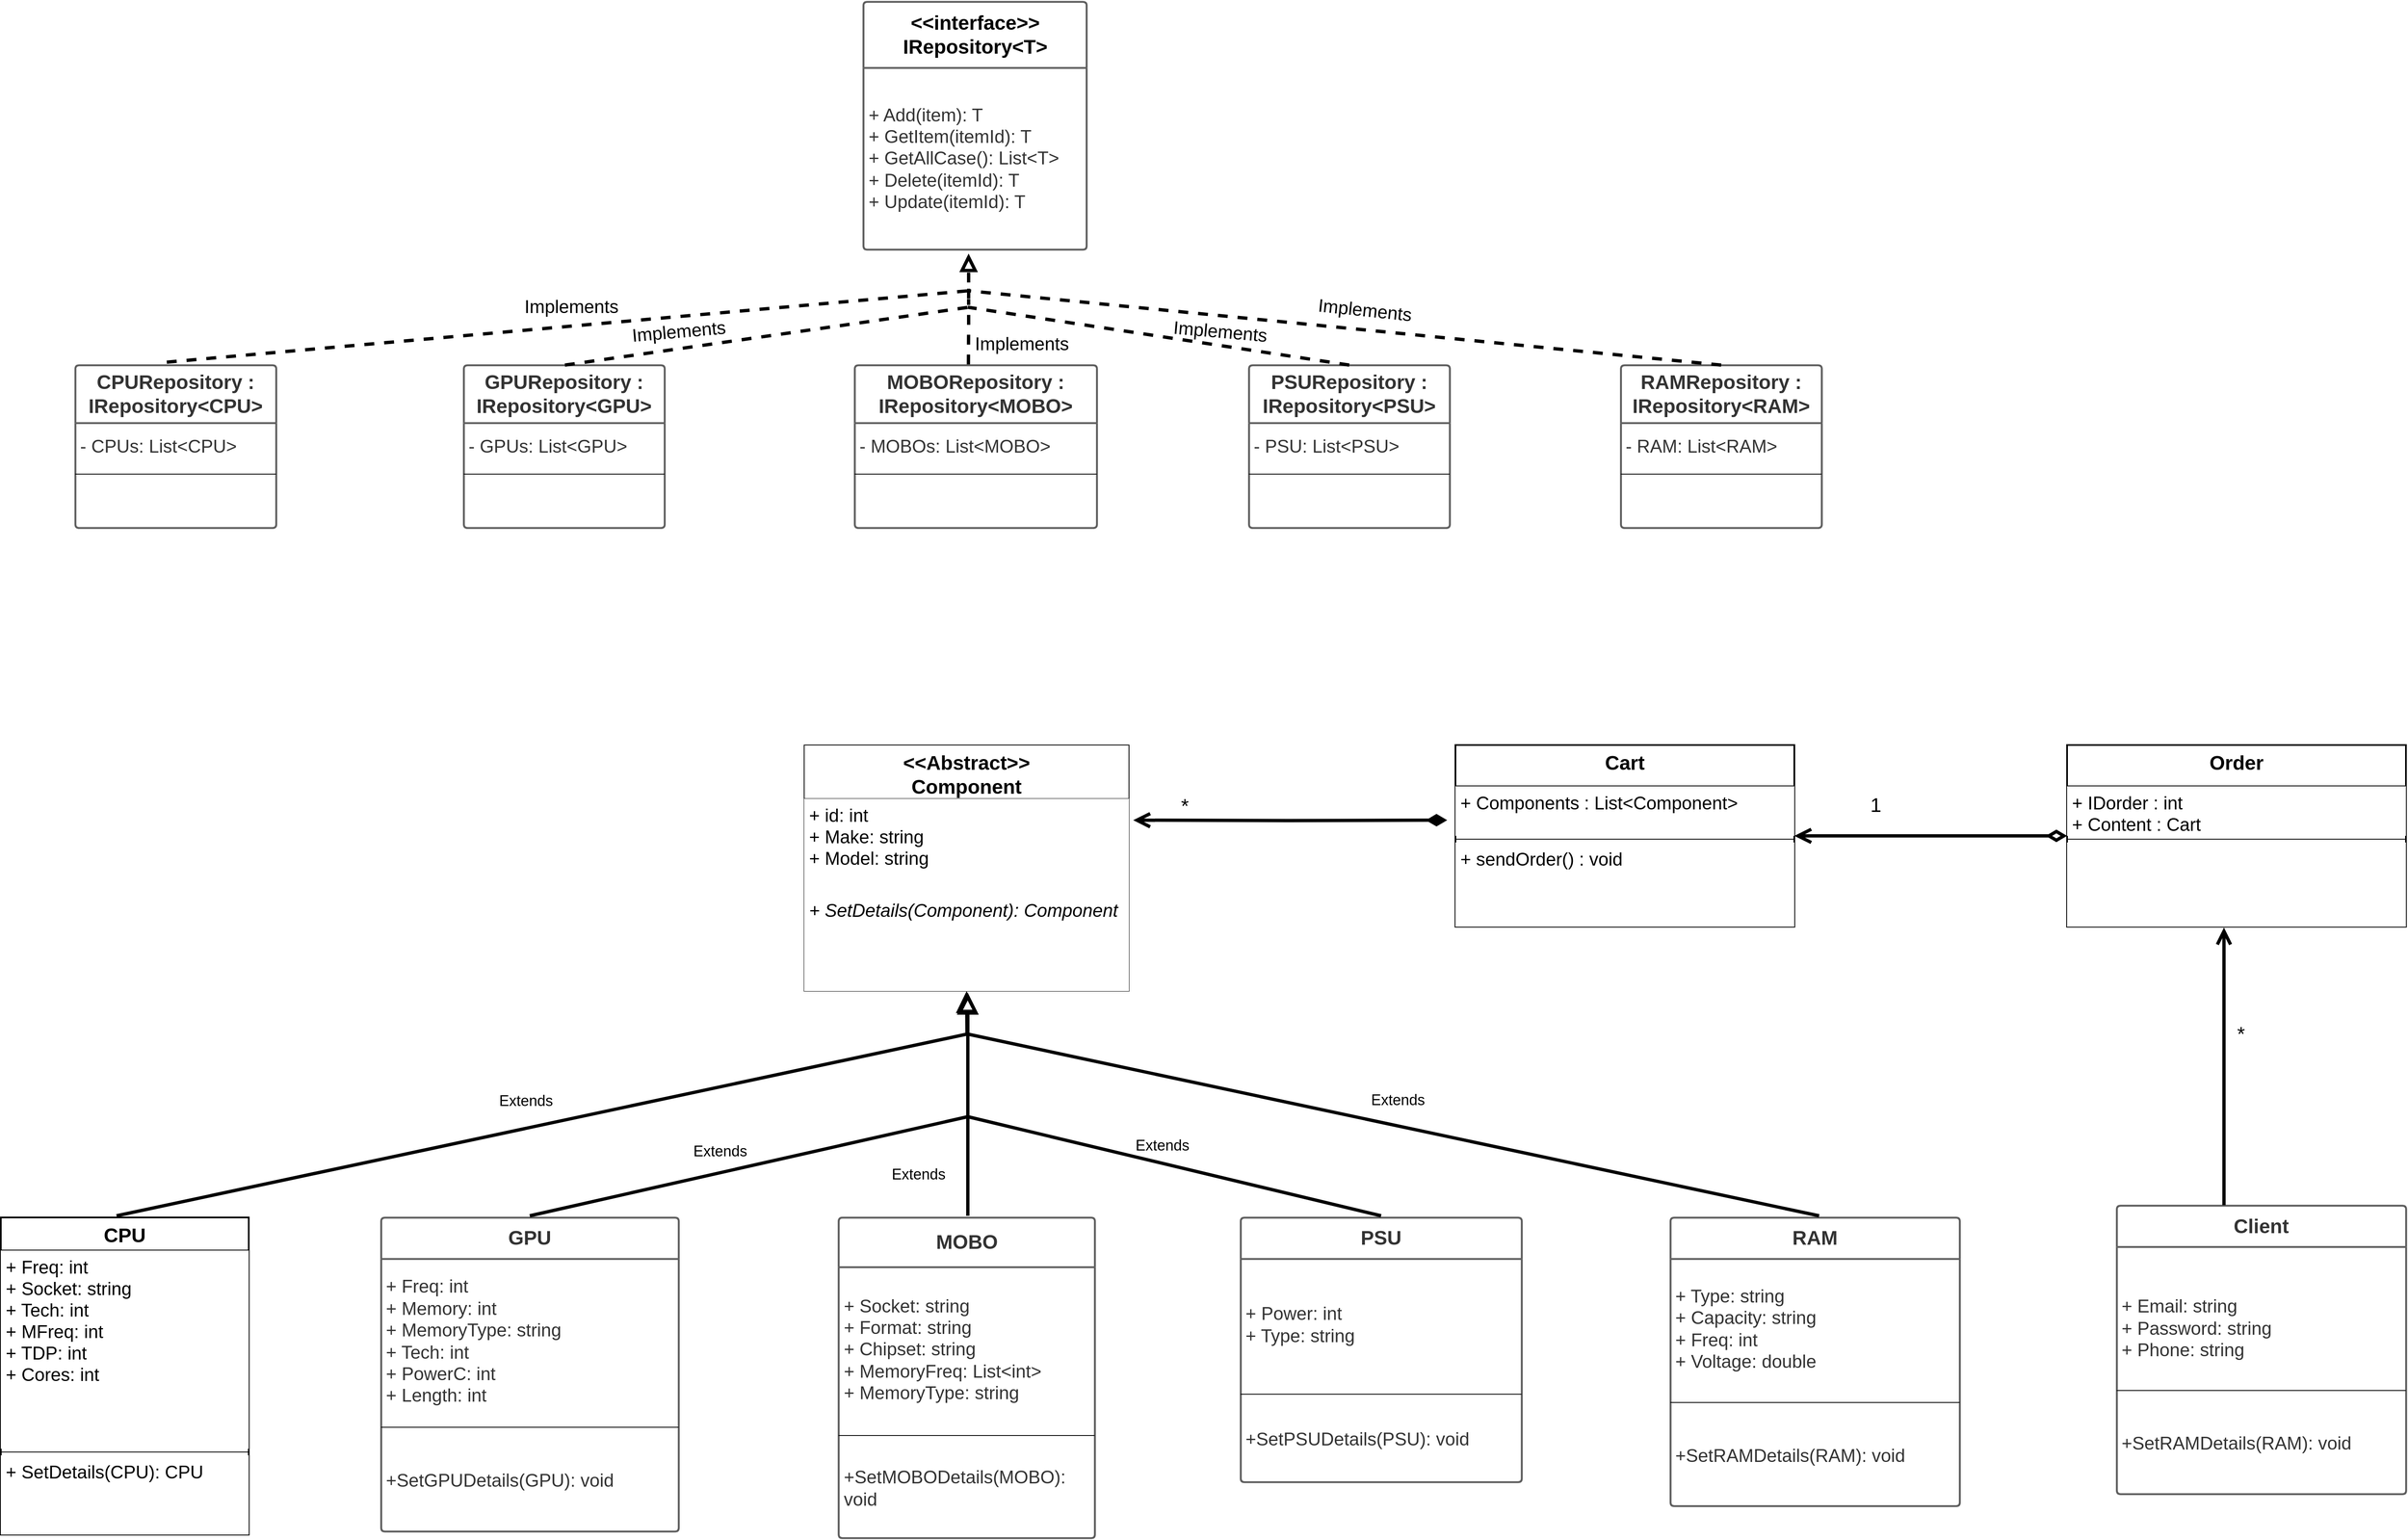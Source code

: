 <mxfile version="15.5.7" type="device"><diagram id="C5RBs43oDa-KdzZeNtuy" name="Page-1"><mxGraphModel dx="6072" dy="2759" grid="1" gridSize="10" guides="1" tooltips="1" connect="1" arrows="1" fold="1" page="1" pageScale="1" pageWidth="1654" pageHeight="1169" math="0" shadow="0"><root><mxCell id="WIyWlLk6GJQsqaUBKTNV-0"/><mxCell id="WIyWlLk6GJQsqaUBKTNV-1" parent="WIyWlLk6GJQsqaUBKTNV-0"/><mxCell id="EzhPTD6OU-4qfvsHdgj1-70" value="&lt;font style=&quot;font-size: 24px&quot;&gt;&lt;b&gt;GPU&lt;/b&gt;&lt;/font&gt;" style="html=1;overflow=block;blockSpacing=1;whiteSpace=wrap;swimlane;childLayout=stackLayout;horizontal=1;horizontalStack=0;resizeParent=1;resizeParentMax=0;resizeLast=0;collapsible=0;fontStyle=0;marginBottom=0;swimlaneFillColor=#ffffff;startSize=50;whiteSpace=wrap;fontSize=16.7;fontColor=#333333;whiteSpace=wrap;align=center;spacing=0;strokeColor=#5e5e5e;strokeOpacity=100;rounded=1;absoluteArcSize=1;arcSize=9;strokeWidth=2.3;" parent="WIyWlLk6GJQsqaUBKTNV-1" vertex="1"><mxGeometry x="-2520" y="332" width="360" height="380" as="geometry"/></mxCell><mxCell id="EzhPTD6OU-4qfvsHdgj1-71" value="&lt;font style=&quot;font-size: 22px&quot;&gt;+ Freq: int&lt;br&gt;+ Memory: int&lt;br&gt;+ MemoryType: string&lt;br&gt;+ Tech: int&lt;br&gt;+ PowerC: int&lt;br&gt;+ Length: int&lt;/font&gt;" style="part=1;html=1;whiteSpace=wrap;resizeHeight=0;strokeColor=none;fillColor=none;align=left;verticalAlign=middle;spacingLeft=4;spacingRight=4;overflow=hidden;rotatable=0;points=[[0,0.5],[1,0.5]];portConstraint=eastwest;swimlaneFillColor=#ffffff;strokeOpacity=100;whiteSpace=wrap;fontSize=16.7;fontColor=#333333;" parent="EzhPTD6OU-4qfvsHdgj1-70" vertex="1"><mxGeometry y="50" width="360" height="200" as="geometry"/></mxCell><mxCell id="EzhPTD6OU-4qfvsHdgj1-72" value="" style="line;strokeWidth=1;fillColor=none;align=left;verticalAlign=middle;spacingTop=-1;spacingLeft=3;spacingRight=3;rotatable=0;labelPosition=right;points=[];portConstraint=eastwest;" parent="EzhPTD6OU-4qfvsHdgj1-70" vertex="1"><mxGeometry y="250" width="360" height="8" as="geometry"/></mxCell><mxCell id="EzhPTD6OU-4qfvsHdgj1-73" value="&lt;font style=&quot;font-size: 22px&quot;&gt;+SetGPUDetails(GPU): void&lt;/font&gt;" style="part=1;html=1;whiteSpace=wrap;resizeHeight=0;strokeColor=none;fillColor=none;align=left;verticalAlign=middle;spacingLeft=4;spacingRight=4;overflow=hidden;rotatable=0;points=[[0,0.5],[1,0.5]];portConstraint=eastwest;swimlaneFillColor=#ffffff;strokeOpacity=100;whiteSpace=wrap;fontSize=16.7;fontColor=#333333;" parent="EzhPTD6OU-4qfvsHdgj1-70" vertex="1"><mxGeometry y="258" width="360" height="122" as="geometry"/></mxCell><mxCell id="oXt1Csujl6kjshqQAydE-1" value="&lt;span style=&quot;font-size: 18px&quot;&gt;Extends&lt;/span&gt;" style="endArrow=block;endSize=16;endFill=0;html=1;rounded=0;fontSize=24;strokeWidth=4;" edge="1" parent="EzhPTD6OU-4qfvsHdgj1-70"><mxGeometry x="-0.302" y="27" width="160" relative="1" as="geometry"><mxPoint x="180" y="-2" as="sourcePoint"/><mxPoint x="710" y="-272" as="targetPoint"/><Array as="points"><mxPoint x="710" y="-122"/></Array><mxPoint as="offset"/></mxGeometry></mxCell><mxCell id="EzhPTD6OU-4qfvsHdgj1-79" value="&lt;font style=&quot;font-size: 24px&quot;&gt;&lt;b&gt;PSU&lt;/b&gt;&lt;/font&gt;" style="html=1;overflow=block;blockSpacing=1;whiteSpace=wrap;swimlane;childLayout=stackLayout;horizontal=1;horizontalStack=0;resizeParent=1;resizeParentMax=0;resizeLast=0;collapsible=0;fontStyle=0;marginBottom=0;swimlaneFillColor=#ffffff;startSize=50;whiteSpace=wrap;fontSize=16.7;fontColor=#333333;whiteSpace=wrap;align=center;spacing=0;strokeColor=#5e5e5e;strokeOpacity=100;rounded=1;absoluteArcSize=1;arcSize=9;strokeWidth=2.3;" parent="WIyWlLk6GJQsqaUBKTNV-1" vertex="1"><mxGeometry x="-1480" y="332" width="340" height="320.25" as="geometry"/></mxCell><mxCell id="EzhPTD6OU-4qfvsHdgj1-80" value="&lt;font style=&quot;font-size: 22px&quot;&gt;+ Power: int&lt;br&gt;+ Type: string&lt;/font&gt;" style="part=1;html=1;whiteSpace=wrap;resizeHeight=0;strokeColor=none;fillColor=none;align=left;verticalAlign=middle;spacingLeft=4;spacingRight=4;overflow=hidden;rotatable=0;points=[[0,0.5],[1,0.5]];portConstraint=eastwest;swimlaneFillColor=#ffffff;strokeOpacity=100;whiteSpace=wrap;fontSize=16.7;fontColor=#333333;" parent="EzhPTD6OU-4qfvsHdgj1-79" vertex="1"><mxGeometry y="50" width="340" height="160" as="geometry"/></mxCell><mxCell id="EzhPTD6OU-4qfvsHdgj1-81" value="" style="line;strokeWidth=1;fillColor=none;align=left;verticalAlign=middle;spacingTop=-1;spacingLeft=3;spacingRight=3;rotatable=0;labelPosition=right;points=[];portConstraint=eastwest;" parent="EzhPTD6OU-4qfvsHdgj1-79" vertex="1"><mxGeometry y="210" width="340" height="8" as="geometry"/></mxCell><mxCell id="EzhPTD6OU-4qfvsHdgj1-82" value="&lt;font style=&quot;font-size: 22px&quot;&gt;+SetPSUDetails(PSU): void&lt;/font&gt;" style="part=1;html=1;whiteSpace=wrap;resizeHeight=0;strokeColor=none;fillColor=none;align=left;verticalAlign=middle;spacingLeft=4;spacingRight=4;overflow=hidden;rotatable=0;points=[[0,0.5],[1,0.5]];portConstraint=eastwest;swimlaneFillColor=#ffffff;strokeOpacity=100;whiteSpace=wrap;fontSize=16.7;fontColor=#333333;" parent="EzhPTD6OU-4qfvsHdgj1-79" vertex="1"><mxGeometry y="218" width="340" height="102.25" as="geometry"/></mxCell><mxCell id="oXt1Csujl6kjshqQAydE-3" value="" style="endArrow=none;html=1;rounded=0;fontSize=24;strokeWidth=4;" edge="1" parent="EzhPTD6OU-4qfvsHdgj1-79"><mxGeometry width="50" height="50" relative="1" as="geometry"><mxPoint x="-330" y="-122" as="sourcePoint"/><mxPoint x="170" y="-2" as="targetPoint"/></mxGeometry></mxCell><mxCell id="EzhPTD6OU-4qfvsHdgj1-88" value="&lt;font style=&quot;font-size: 24px&quot;&gt;&lt;b&gt;MOBO&lt;/b&gt;&lt;br&gt;&lt;/font&gt;" style="html=1;overflow=block;blockSpacing=1;whiteSpace=wrap;swimlane;childLayout=stackLayout;horizontal=1;horizontalStack=0;resizeParent=1;resizeParentMax=0;resizeLast=0;collapsible=0;fontStyle=0;marginBottom=0;swimlaneFillColor=#ffffff;startSize=60;whiteSpace=wrap;fontSize=16.7;fontColor=#333333;whiteSpace=wrap;align=center;spacing=0;strokeColor=#5e5e5e;strokeOpacity=100;rounded=1;absoluteArcSize=1;arcSize=9;strokeWidth=2.3;" parent="WIyWlLk6GJQsqaUBKTNV-1" vertex="1"><mxGeometry x="-1966.5" y="332" width="310" height="388" as="geometry"/></mxCell><mxCell id="EzhPTD6OU-4qfvsHdgj1-89" value="&lt;font style=&quot;font-size: 22px&quot;&gt;+ Socket: string&lt;br&gt;+ Format: string&lt;br&gt;+ Chipset: string&lt;br&gt;+ MemoryFreq: List&amp;lt;int&amp;gt;&lt;br&gt;+ MemoryType: string&lt;/font&gt;" style="part=1;html=1;whiteSpace=wrap;resizeHeight=0;strokeColor=none;fillColor=none;align=left;verticalAlign=middle;spacingLeft=4;spacingRight=4;overflow=hidden;rotatable=0;points=[[0,0.5],[1,0.5]];portConstraint=eastwest;swimlaneFillColor=#ffffff;strokeOpacity=100;whiteSpace=wrap;fontSize=16.7;fontColor=#333333;" parent="EzhPTD6OU-4qfvsHdgj1-88" vertex="1"><mxGeometry y="60" width="310" height="200" as="geometry"/></mxCell><mxCell id="EzhPTD6OU-4qfvsHdgj1-90" value="" style="line;strokeWidth=1;fillColor=none;align=left;verticalAlign=middle;spacingTop=-1;spacingLeft=3;spacingRight=3;rotatable=0;labelPosition=right;points=[];portConstraint=eastwest;" parent="EzhPTD6OU-4qfvsHdgj1-88" vertex="1"><mxGeometry y="260" width="310" height="8" as="geometry"/></mxCell><mxCell id="EzhPTD6OU-4qfvsHdgj1-91" value="&lt;font style=&quot;font-size: 22px&quot;&gt;+SetMOBODetails(MOBO): void&lt;/font&gt;" style="part=1;html=1;whiteSpace=wrap;resizeHeight=0;strokeColor=none;fillColor=none;align=left;verticalAlign=middle;spacingLeft=4;spacingRight=4;overflow=hidden;rotatable=0;points=[[0,0.5],[1,0.5]];portConstraint=eastwest;swimlaneFillColor=#ffffff;strokeOpacity=100;whiteSpace=wrap;fontSize=16.7;fontColor=#333333;" parent="EzhPTD6OU-4qfvsHdgj1-88" vertex="1"><mxGeometry y="268" width="310" height="120" as="geometry"/></mxCell><mxCell id="EzhPTD6OU-4qfvsHdgj1-97" value="&lt;font style=&quot;font-size: 24px&quot;&gt;&lt;b&gt;RAM&lt;/b&gt;&lt;br&gt;&lt;/font&gt;" style="html=1;overflow=block;blockSpacing=1;whiteSpace=wrap;swimlane;childLayout=stackLayout;horizontal=1;horizontalStack=0;resizeParent=1;resizeParentMax=0;resizeLast=0;collapsible=0;fontStyle=0;marginBottom=0;swimlaneFillColor=#ffffff;startSize=50;whiteSpace=wrap;fontSize=16.7;fontColor=#333333;whiteSpace=wrap;align=center;spacing=0;strokeColor=#5e5e5e;strokeOpacity=100;rounded=1;absoluteArcSize=1;arcSize=9;strokeWidth=2.3;" parent="WIyWlLk6GJQsqaUBKTNV-1" vertex="1"><mxGeometry x="-960" y="332" width="350" height="349.25" as="geometry"/></mxCell><mxCell id="EzhPTD6OU-4qfvsHdgj1-98" value="&lt;font style=&quot;font-size: 22px&quot;&gt;+ Type: string&lt;br&gt;+ Capacity: string&lt;br&gt;+ Freq: int&lt;br&gt;+ Voltage: double&lt;/font&gt;" style="part=1;html=1;whiteSpace=wrap;resizeHeight=0;strokeColor=none;fillColor=none;align=left;verticalAlign=middle;spacingLeft=4;spacingRight=4;overflow=hidden;rotatable=0;points=[[0,0.5],[1,0.5]];portConstraint=eastwest;swimlaneFillColor=#ffffff;strokeOpacity=100;whiteSpace=wrap;fontSize=16.7;fontColor=#333333;" parent="EzhPTD6OU-4qfvsHdgj1-97" vertex="1"><mxGeometry y="50" width="350" height="170" as="geometry"/></mxCell><mxCell id="EzhPTD6OU-4qfvsHdgj1-99" value="" style="line;strokeWidth=1;fillColor=none;align=left;verticalAlign=middle;spacingTop=-1;spacingLeft=3;spacingRight=3;rotatable=0;labelPosition=right;points=[];portConstraint=eastwest;" parent="EzhPTD6OU-4qfvsHdgj1-97" vertex="1"><mxGeometry y="220" width="350" height="8" as="geometry"/></mxCell><mxCell id="EzhPTD6OU-4qfvsHdgj1-100" value="&lt;font style=&quot;font-size: 22px&quot;&gt;+SetRAMDetails(RAM): void&lt;/font&gt;" style="part=1;html=1;whiteSpace=wrap;resizeHeight=0;strokeColor=none;fillColor=none;align=left;verticalAlign=middle;spacingLeft=4;spacingRight=4;overflow=hidden;rotatable=0;points=[[0,0.5],[1,0.5]];portConstraint=eastwest;swimlaneFillColor=#ffffff;strokeOpacity=100;whiteSpace=wrap;fontSize=16.7;fontColor=#333333;" parent="EzhPTD6OU-4qfvsHdgj1-97" vertex="1"><mxGeometry y="228" width="350" height="121.25" as="geometry"/></mxCell><mxCell id="oXt1Csujl6kjshqQAydE-4" value="" style="endArrow=none;html=1;rounded=0;fontSize=24;strokeWidth=4;" edge="1" parent="EzhPTD6OU-4qfvsHdgj1-97"><mxGeometry width="50" height="50" relative="1" as="geometry"><mxPoint x="-850" y="-222" as="sourcePoint"/><mxPoint x="180" y="-2" as="targetPoint"/></mxGeometry></mxCell><mxCell id="FHy8-y0X-FsWG9hipeYk-4" value="&lt;&lt;Abstract&gt;&gt;&#10;Component" style="swimlane;fontStyle=1;align=center;verticalAlign=top;childLayout=stackLayout;horizontal=1;startSize=65;horizontalStack=0;resizeParent=1;resizeParentMax=0;resizeLast=0;collapsible=1;marginBottom=0;fontSize=24;" parent="WIyWlLk6GJQsqaUBKTNV-1" vertex="1"><mxGeometry x="-2008" y="-240" width="393" height="298" as="geometry"/></mxCell><mxCell id="FHy8-y0X-FsWG9hipeYk-5" value="+ id: int&#10;+ Make: string&#10;+ Model: string&#10; " style="text;align=left;verticalAlign=top;spacingLeft=4;spacingRight=4;overflow=hidden;rotatable=0;points=[[0,0.5],[1,0.5]];portConstraint=eastwest;fontSize=22;fillColor=default;" parent="FHy8-y0X-FsWG9hipeYk-4" vertex="1"><mxGeometry y="65" width="393" height="115" as="geometry"/></mxCell><mxCell id="FHy8-y0X-FsWG9hipeYk-6" value="" style="line;strokeWidth=1;fillColor=none;align=left;verticalAlign=middle;spacingTop=-1;spacingLeft=3;spacingRight=3;rotatable=0;labelPosition=right;points=[];portConstraint=eastwest;" parent="FHy8-y0X-FsWG9hipeYk-4" vertex="1"><mxGeometry y="180" width="393" as="geometry"/></mxCell><mxCell id="FHy8-y0X-FsWG9hipeYk-7" value="+ SetDetails(Component): Component" style="text;strokeColor=none;fillColor=default;align=left;verticalAlign=top;spacingLeft=4;spacingRight=4;overflow=hidden;rotatable=0;points=[[0,0.5],[1,0.5]];portConstraint=eastwest;fontSize=22;fontStyle=2" parent="FHy8-y0X-FsWG9hipeYk-4" vertex="1"><mxGeometry y="180" width="393" height="118" as="geometry"/></mxCell><mxCell id="FHy8-y0X-FsWG9hipeYk-8" value="CPU" style="swimlane;fontStyle=1;align=center;verticalAlign=top;childLayout=stackLayout;horizontal=1;startSize=40;horizontalStack=0;resizeParent=1;resizeParentMax=0;resizeLast=0;collapsible=1;marginBottom=0;fontSize=24;fillColor=default;strokeWidth=2;" parent="WIyWlLk6GJQsqaUBKTNV-1" vertex="1"><mxGeometry x="-2980" y="332" width="300" height="384" as="geometry"/></mxCell><mxCell id="FHy8-y0X-FsWG9hipeYk-9" value="+ Freq: int&#10;+ Socket: string&#10;+ Tech: int&#10;+ MFreq: int&#10;+ TDP: int&#10;+ Cores: int" style="text;strokeColor=none;fillColor=default;align=left;verticalAlign=top;spacingLeft=4;spacingRight=4;overflow=hidden;rotatable=0;points=[[0,0.5],[1,0.5]];portConstraint=eastwest;fontSize=22;" parent="FHy8-y0X-FsWG9hipeYk-8" vertex="1"><mxGeometry y="40" width="300" height="240" as="geometry"/></mxCell><mxCell id="FHy8-y0X-FsWG9hipeYk-10" value="" style="line;strokeWidth=1;fillColor=none;align=left;verticalAlign=middle;spacingTop=-1;spacingLeft=3;spacingRight=3;rotatable=0;labelPosition=right;points=[];portConstraint=eastwest;fontSize=22;" parent="FHy8-y0X-FsWG9hipeYk-8" vertex="1"><mxGeometry y="280" width="300" height="8" as="geometry"/></mxCell><mxCell id="FHy8-y0X-FsWG9hipeYk-11" value="+ SetDetails(CPU): CPU" style="text;strokeColor=none;fillColor=default;align=left;verticalAlign=top;spacingLeft=4;spacingRight=4;overflow=hidden;rotatable=0;points=[[0,0.5],[1,0.5]];portConstraint=eastwest;fontSize=22;" parent="FHy8-y0X-FsWG9hipeYk-8" vertex="1"><mxGeometry y="288" width="300" height="96" as="geometry"/></mxCell><mxCell id="oXt1Csujl6kjshqQAydE-0" value="&lt;font style=&quot;font-size: 18px&quot;&gt;Extends&lt;/font&gt;" style="endArrow=block;endSize=16;endFill=0;html=1;rounded=0;fontSize=24;entryX=0.5;entryY=1;entryDx=0;entryDy=0;strokeWidth=4;" edge="1" parent="FHy8-y0X-FsWG9hipeYk-8" target="FHy8-y0X-FsWG9hipeYk-4"><mxGeometry x="-0.069" y="35" width="160" relative="1" as="geometry"><mxPoint x="140" y="-2" as="sourcePoint"/><mxPoint x="300" y="-2" as="targetPoint"/><Array as="points"><mxPoint x="1169" y="-222"/></Array><mxPoint y="1" as="offset"/></mxGeometry></mxCell><mxCell id="oXt1Csujl6kjshqQAydE-2" value="" style="endArrow=none;html=1;rounded=0;fontSize=24;strokeWidth=4;" edge="1" parent="WIyWlLk6GJQsqaUBKTNV-1"><mxGeometry width="50" height="50" relative="1" as="geometry"><mxPoint x="-1810" y="330" as="sourcePoint"/><mxPoint x="-1810" y="90" as="targetPoint"/></mxGeometry></mxCell><mxCell id="oXt1Csujl6kjshqQAydE-5" value="Extends" style="text;html=1;align=center;verticalAlign=middle;resizable=0;points=[];autosize=1;strokeColor=none;fillColor=none;fontSize=18;" vertex="1" parent="WIyWlLk6GJQsqaUBKTNV-1"><mxGeometry x="-1910" y="265" width="80" height="30" as="geometry"/></mxCell><mxCell id="oXt1Csujl6kjshqQAydE-6" value="Extends" style="text;html=1;align=center;verticalAlign=middle;resizable=0;points=[];autosize=1;strokeColor=none;fillColor=none;fontSize=18;" vertex="1" parent="WIyWlLk6GJQsqaUBKTNV-1"><mxGeometry x="-1615" y="230" width="80" height="30" as="geometry"/></mxCell><mxCell id="oXt1Csujl6kjshqQAydE-7" value="Extends" style="text;html=1;align=center;verticalAlign=middle;resizable=0;points=[];autosize=1;strokeColor=none;fillColor=none;fontSize=18;" vertex="1" parent="WIyWlLk6GJQsqaUBKTNV-1"><mxGeometry x="-1330" y="175" width="80" height="30" as="geometry"/></mxCell><mxCell id="oXt1Csujl6kjshqQAydE-8" value="&lt;font style=&quot;font-size: 24px&quot;&gt;&amp;lt;&amp;lt;interface&amp;gt;&amp;gt;&lt;br&gt;IRepository&amp;lt;T&amp;gt;&lt;/font&gt;" style="html=1;overflow=block;blockSpacing=1;whiteSpace=wrap;swimlane;childLayout=stackLayout;horizontal=1;horizontalStack=0;resizeParent=1;resizeParentMax=0;resizeLast=0;collapsible=0;fontStyle=0;marginBottom=0;swimlaneFillColor=#ffffff;startSize=80;whiteSpace=wrap;fontSize=13;fontStyle=1;whiteSpace=wrap;align=center;spacing=0;strokeColor=#5e5e5e;strokeOpacity=100;rounded=1;absoluteArcSize=1;arcSize=9;strokeWidth=2.3;" vertex="1" parent="WIyWlLk6GJQsqaUBKTNV-1"><mxGeometry x="-1936.5" y="-1140" width="270" height="300" as="geometry"/></mxCell><mxCell id="oXt1Csujl6kjshqQAydE-9" value="&lt;font style=&quot;font-size: 22px&quot;&gt;+ Add(item): T&lt;br&gt;+ GetItem(itemId): T&lt;br&gt;+ GetAllCase(): List&amp;lt;T&amp;gt;&lt;br&gt;+ Delete(itemId): T&lt;br&gt;+ Update(itemId): T&lt;/font&gt;" style="part=1;html=1;whiteSpace=wrap;resizeHeight=0;strokeColor=none;fillColor=none;align=left;verticalAlign=middle;spacingLeft=4;spacingRight=4;overflow=hidden;rotatable=0;points=[[0,0.5],[1,0.5]];portConstraint=eastwest;swimlaneFillColor=#ffffff;strokeOpacity=100;whiteSpace=wrap;fontSize=16.7;fontColor=#333333;" vertex="1" parent="oXt1Csujl6kjshqQAydE-8"><mxGeometry y="80" width="270" height="220" as="geometry"/></mxCell><mxCell id="oXt1Csujl6kjshqQAydE-10" value="&lt;font style=&quot;font-size: 24px&quot;&gt;&lt;b&gt;CPURepository : IRepository&amp;lt;CPU&amp;gt;&lt;/b&gt;&lt;/font&gt;" style="html=1;overflow=block;blockSpacing=1;whiteSpace=wrap;swimlane;childLayout=stackLayout;horizontal=1;horizontalStack=0;resizeParent=1;resizeParentMax=0;resizeLast=0;collapsible=0;fontStyle=0;marginBottom=0;swimlaneFillColor=#ffffff;startSize=70;whiteSpace=wrap;fontSize=16.7;fontColor=#333333;whiteSpace=wrap;align=center;spacing=0;strokeColor=#5e5e5e;strokeOpacity=100;rounded=1;absoluteArcSize=1;arcSize=9;strokeWidth=2.3;" vertex="1" parent="WIyWlLk6GJQsqaUBKTNV-1"><mxGeometry x="-2890" y="-700" width="243" height="197" as="geometry"/></mxCell><mxCell id="oXt1Csujl6kjshqQAydE-11" value="&lt;font style=&quot;font-size: 22px&quot;&gt;- CPUs: List&amp;lt;CPU&amp;gt;&lt;/font&gt;" style="part=1;html=1;whiteSpace=wrap;resizeHeight=0;strokeColor=none;fillColor=none;align=left;verticalAlign=middle;spacingLeft=4;spacingRight=4;overflow=hidden;rotatable=0;points=[[0,0.5],[1,0.5]];portConstraint=eastwest;swimlaneFillColor=#ffffff;strokeOpacity=100;whiteSpace=wrap;fontSize=16.7;fontColor=#333333;" vertex="1" parent="oXt1Csujl6kjshqQAydE-10"><mxGeometry y="70" width="243" height="58" as="geometry"/></mxCell><mxCell id="oXt1Csujl6kjshqQAydE-12" value="" style="line;strokeWidth=1;fillColor=none;align=left;verticalAlign=middle;spacingTop=-1;spacingLeft=3;spacingRight=3;rotatable=0;labelPosition=right;points=[];portConstraint=eastwest;" vertex="1" parent="oXt1Csujl6kjshqQAydE-10"><mxGeometry y="128" width="243" height="8" as="geometry"/></mxCell><mxCell id="oXt1Csujl6kjshqQAydE-13" value="" style="part=1;html=1;whiteSpace=wrap;resizeHeight=0;strokeColor=none;fillColor=none;align=left;verticalAlign=middle;spacingLeft=4;spacingRight=4;overflow=hidden;rotatable=0;points=[[0,0.5],[1,0.5]];portConstraint=eastwest;swimlaneFillColor=#ffffff;strokeOpacity=100;whiteSpace=wrap;fontSize=13;" vertex="1" parent="oXt1Csujl6kjshqQAydE-10"><mxGeometry y="136" width="243" height="61" as="geometry"/></mxCell><mxCell id="oXt1Csujl6kjshqQAydE-14" value="&lt;font style=&quot;font-size: 24px&quot;&gt;&lt;b&gt;GPURepository : IRepository&amp;lt;GPU&amp;gt;&lt;/b&gt;&lt;/font&gt;" style="html=1;overflow=block;blockSpacing=1;whiteSpace=wrap;swimlane;childLayout=stackLayout;horizontal=1;horizontalStack=0;resizeParent=1;resizeParentMax=0;resizeLast=0;collapsible=0;fontStyle=0;marginBottom=0;swimlaneFillColor=#ffffff;startSize=70;whiteSpace=wrap;fontSize=16.7;fontColor=#333333;whiteSpace=wrap;align=center;spacing=0;strokeColor=#5e5e5e;strokeOpacity=100;rounded=1;absoluteArcSize=1;arcSize=9;strokeWidth=2.3;" vertex="1" parent="WIyWlLk6GJQsqaUBKTNV-1"><mxGeometry x="-2420" y="-700" width="243" height="197" as="geometry"/></mxCell><mxCell id="oXt1Csujl6kjshqQAydE-15" value="&lt;font style=&quot;font-size: 22px&quot;&gt;- GPUs: List&amp;lt;GPU&amp;gt;&lt;/font&gt;" style="part=1;html=1;whiteSpace=wrap;resizeHeight=0;strokeColor=none;fillColor=none;align=left;verticalAlign=middle;spacingLeft=4;spacingRight=4;overflow=hidden;rotatable=0;points=[[0,0.5],[1,0.5]];portConstraint=eastwest;swimlaneFillColor=#ffffff;strokeOpacity=100;whiteSpace=wrap;fontSize=16.7;fontColor=#333333;" vertex="1" parent="oXt1Csujl6kjshqQAydE-14"><mxGeometry y="70" width="243" height="58" as="geometry"/></mxCell><mxCell id="oXt1Csujl6kjshqQAydE-16" value="" style="line;strokeWidth=1;fillColor=none;align=left;verticalAlign=middle;spacingTop=-1;spacingLeft=3;spacingRight=3;rotatable=0;labelPosition=right;points=[];portConstraint=eastwest;" vertex="1" parent="oXt1Csujl6kjshqQAydE-14"><mxGeometry y="128" width="243" height="8" as="geometry"/></mxCell><mxCell id="oXt1Csujl6kjshqQAydE-17" value="" style="part=1;html=1;whiteSpace=wrap;resizeHeight=0;strokeColor=none;fillColor=none;align=left;verticalAlign=middle;spacingLeft=4;spacingRight=4;overflow=hidden;rotatable=0;points=[[0,0.5],[1,0.5]];portConstraint=eastwest;swimlaneFillColor=#ffffff;strokeOpacity=100;whiteSpace=wrap;fontSize=13;" vertex="1" parent="oXt1Csujl6kjshqQAydE-14"><mxGeometry y="136" width="243" height="61" as="geometry"/></mxCell><mxCell id="oXt1Csujl6kjshqQAydE-18" value="&lt;font style=&quot;font-size: 24px&quot;&gt;&lt;b&gt;MOBORepository : IRepository&amp;lt;MOBO&amp;gt;&lt;/b&gt;&lt;/font&gt;" style="html=1;overflow=block;blockSpacing=1;whiteSpace=wrap;swimlane;childLayout=stackLayout;horizontal=1;horizontalStack=0;resizeParent=1;resizeParentMax=0;resizeLast=0;collapsible=0;fontStyle=0;marginBottom=0;swimlaneFillColor=#ffffff;startSize=70;whiteSpace=wrap;fontSize=16.7;fontColor=#333333;whiteSpace=wrap;align=center;spacing=0;strokeColor=#5e5e5e;strokeOpacity=100;rounded=1;absoluteArcSize=1;arcSize=9;strokeWidth=2.3;" vertex="1" parent="WIyWlLk6GJQsqaUBKTNV-1"><mxGeometry x="-1947" y="-700" width="293" height="197" as="geometry"/></mxCell><mxCell id="oXt1Csujl6kjshqQAydE-19" value="&lt;font style=&quot;font-size: 22px&quot;&gt;- MOBOs: List&amp;lt;MOBO&amp;gt;&lt;/font&gt;" style="part=1;html=1;whiteSpace=wrap;resizeHeight=0;strokeColor=none;fillColor=none;align=left;verticalAlign=middle;spacingLeft=4;spacingRight=4;overflow=hidden;rotatable=0;points=[[0,0.5],[1,0.5]];portConstraint=eastwest;swimlaneFillColor=#ffffff;strokeOpacity=100;whiteSpace=wrap;fontSize=16.7;fontColor=#333333;" vertex="1" parent="oXt1Csujl6kjshqQAydE-18"><mxGeometry y="70" width="293" height="58" as="geometry"/></mxCell><mxCell id="oXt1Csujl6kjshqQAydE-20" value="" style="line;strokeWidth=1;fillColor=none;align=left;verticalAlign=middle;spacingTop=-1;spacingLeft=3;spacingRight=3;rotatable=0;labelPosition=right;points=[];portConstraint=eastwest;" vertex="1" parent="oXt1Csujl6kjshqQAydE-18"><mxGeometry y="128" width="293" height="8" as="geometry"/></mxCell><mxCell id="oXt1Csujl6kjshqQAydE-21" value="" style="part=1;html=1;whiteSpace=wrap;resizeHeight=0;strokeColor=none;fillColor=none;align=left;verticalAlign=middle;spacingLeft=4;spacingRight=4;overflow=hidden;rotatable=0;points=[[0,0.5],[1,0.5]];portConstraint=eastwest;swimlaneFillColor=#ffffff;strokeOpacity=100;whiteSpace=wrap;fontSize=13;" vertex="1" parent="oXt1Csujl6kjshqQAydE-18"><mxGeometry y="136" width="293" height="61" as="geometry"/></mxCell><mxCell id="oXt1Csujl6kjshqQAydE-22" value="&lt;font style=&quot;font-size: 24px&quot;&gt;&lt;b&gt;PSURepository : IRepository&amp;lt;PSU&amp;gt;&lt;/b&gt;&lt;/font&gt;" style="html=1;overflow=block;blockSpacing=1;whiteSpace=wrap;swimlane;childLayout=stackLayout;horizontal=1;horizontalStack=0;resizeParent=1;resizeParentMax=0;resizeLast=0;collapsible=0;fontStyle=0;marginBottom=0;swimlaneFillColor=#ffffff;startSize=70;whiteSpace=wrap;fontSize=16.7;fontColor=#333333;whiteSpace=wrap;align=center;spacing=0;strokeColor=#5e5e5e;strokeOpacity=100;rounded=1;absoluteArcSize=1;arcSize=9;strokeWidth=2.3;" vertex="1" parent="WIyWlLk6GJQsqaUBKTNV-1"><mxGeometry x="-1470" y="-700" width="243" height="197" as="geometry"/></mxCell><mxCell id="oXt1Csujl6kjshqQAydE-23" value="&lt;font style=&quot;font-size: 22px&quot;&gt;- PSU: List&amp;lt;PSU&amp;gt;&lt;/font&gt;" style="part=1;html=1;whiteSpace=wrap;resizeHeight=0;strokeColor=none;fillColor=none;align=left;verticalAlign=middle;spacingLeft=4;spacingRight=4;overflow=hidden;rotatable=0;points=[[0,0.5],[1,0.5]];portConstraint=eastwest;swimlaneFillColor=#ffffff;strokeOpacity=100;whiteSpace=wrap;fontSize=16.7;fontColor=#333333;" vertex="1" parent="oXt1Csujl6kjshqQAydE-22"><mxGeometry y="70" width="243" height="58" as="geometry"/></mxCell><mxCell id="oXt1Csujl6kjshqQAydE-24" value="" style="line;strokeWidth=1;fillColor=none;align=left;verticalAlign=middle;spacingTop=-1;spacingLeft=3;spacingRight=3;rotatable=0;labelPosition=right;points=[];portConstraint=eastwest;" vertex="1" parent="oXt1Csujl6kjshqQAydE-22"><mxGeometry y="128" width="243" height="8" as="geometry"/></mxCell><mxCell id="oXt1Csujl6kjshqQAydE-25" value="" style="part=1;html=1;whiteSpace=wrap;resizeHeight=0;strokeColor=none;fillColor=none;align=left;verticalAlign=middle;spacingLeft=4;spacingRight=4;overflow=hidden;rotatable=0;points=[[0,0.5],[1,0.5]];portConstraint=eastwest;swimlaneFillColor=#ffffff;strokeOpacity=100;whiteSpace=wrap;fontSize=13;" vertex="1" parent="oXt1Csujl6kjshqQAydE-22"><mxGeometry y="136" width="243" height="61" as="geometry"/></mxCell><mxCell id="oXt1Csujl6kjshqQAydE-26" value="&lt;font style=&quot;font-size: 24px&quot;&gt;&lt;b&gt;RAMRepository : IRepository&amp;lt;RAM&amp;gt;&lt;/b&gt;&lt;/font&gt;" style="html=1;overflow=block;blockSpacing=1;whiteSpace=wrap;swimlane;childLayout=stackLayout;horizontal=1;horizontalStack=0;resizeParent=1;resizeParentMax=0;resizeLast=0;collapsible=0;fontStyle=0;marginBottom=0;swimlaneFillColor=#ffffff;startSize=70;whiteSpace=wrap;fontSize=16.7;fontColor=#333333;whiteSpace=wrap;align=center;spacing=0;strokeColor=#5e5e5e;strokeOpacity=100;rounded=1;absoluteArcSize=1;arcSize=9;strokeWidth=2.3;" vertex="1" parent="WIyWlLk6GJQsqaUBKTNV-1"><mxGeometry x="-1020" y="-700" width="243" height="197" as="geometry"/></mxCell><mxCell id="oXt1Csujl6kjshqQAydE-27" value="&lt;font style=&quot;font-size: 22px&quot;&gt;- RAM: List&amp;lt;RAM&amp;gt;&lt;/font&gt;" style="part=1;html=1;whiteSpace=wrap;resizeHeight=0;strokeColor=none;fillColor=none;align=left;verticalAlign=middle;spacingLeft=4;spacingRight=4;overflow=hidden;rotatable=0;points=[[0,0.5],[1,0.5]];portConstraint=eastwest;swimlaneFillColor=#ffffff;strokeOpacity=100;whiteSpace=wrap;fontSize=16.7;fontColor=#333333;" vertex="1" parent="oXt1Csujl6kjshqQAydE-26"><mxGeometry y="70" width="243" height="58" as="geometry"/></mxCell><mxCell id="oXt1Csujl6kjshqQAydE-28" value="" style="line;strokeWidth=1;fillColor=none;align=left;verticalAlign=middle;spacingTop=-1;spacingLeft=3;spacingRight=3;rotatable=0;labelPosition=right;points=[];portConstraint=eastwest;" vertex="1" parent="oXt1Csujl6kjshqQAydE-26"><mxGeometry y="128" width="243" height="8" as="geometry"/></mxCell><mxCell id="oXt1Csujl6kjshqQAydE-29" value="" style="part=1;html=1;whiteSpace=wrap;resizeHeight=0;strokeColor=none;fillColor=none;align=left;verticalAlign=middle;spacingLeft=4;spacingRight=4;overflow=hidden;rotatable=0;points=[[0,0.5],[1,0.5]];portConstraint=eastwest;swimlaneFillColor=#ffffff;strokeOpacity=100;whiteSpace=wrap;fontSize=13;" vertex="1" parent="oXt1Csujl6kjshqQAydE-26"><mxGeometry y="136" width="243" height="61" as="geometry"/></mxCell><mxCell id="oXt1Csujl6kjshqQAydE-30" value="" style="endArrow=block;dashed=1;endFill=0;endSize=12;html=1;rounded=0;fontSize=22;strokeWidth=4;exitX=0.456;exitY=-0.018;exitDx=0;exitDy=0;exitPerimeter=0;entryX=0.472;entryY=1.023;entryDx=0;entryDy=0;entryPerimeter=0;" edge="1" parent="WIyWlLk6GJQsqaUBKTNV-1" source="oXt1Csujl6kjshqQAydE-10" target="oXt1Csujl6kjshqQAydE-9"><mxGeometry width="160" relative="1" as="geometry"><mxPoint x="-2780" y="-720" as="sourcePoint"/><mxPoint x="-1810" y="-810" as="targetPoint"/><Array as="points"><mxPoint x="-1809" y="-790"/></Array></mxGeometry></mxCell><mxCell id="oXt1Csujl6kjshqQAydE-32" value="" style="endArrow=none;dashed=1;html=1;rounded=0;fontSize=22;strokeWidth=4;exitX=0.5;exitY=0;exitDx=0;exitDy=0;" edge="1" parent="WIyWlLk6GJQsqaUBKTNV-1"><mxGeometry width="50" height="50" relative="1" as="geometry"><mxPoint x="-2297.5" y="-700" as="sourcePoint"/><mxPoint x="-1809" y="-810" as="targetPoint"/><Array as="points"><mxPoint x="-1809" y="-770"/></Array></mxGeometry></mxCell><mxCell id="oXt1Csujl6kjshqQAydE-35" value="" style="endArrow=none;dashed=1;html=1;rounded=0;fontSize=22;strokeWidth=4;exitX=0.47;exitY=-0.004;exitDx=0;exitDy=0;exitPerimeter=0;" edge="1" parent="WIyWlLk6GJQsqaUBKTNV-1" source="oXt1Csujl6kjshqQAydE-18"><mxGeometry width="50" height="50" relative="1" as="geometry"><mxPoint x="-1809" y="-720" as="sourcePoint"/><mxPoint x="-1809" y="-780" as="targetPoint"/><Array as="points"><mxPoint x="-1809" y="-750"/></Array></mxGeometry></mxCell><mxCell id="oXt1Csujl6kjshqQAydE-36" value="" style="endArrow=none;dashed=1;html=1;rounded=0;fontSize=22;strokeWidth=4;exitX=0.5;exitY=0;exitDx=0;exitDy=0;" edge="1" parent="WIyWlLk6GJQsqaUBKTNV-1" source="oXt1Csujl6kjshqQAydE-22"><mxGeometry width="50" height="50" relative="1" as="geometry"><mxPoint x="-1350" y="-710" as="sourcePoint"/><mxPoint x="-1810" y="-770" as="targetPoint"/></mxGeometry></mxCell><mxCell id="oXt1Csujl6kjshqQAydE-37" value="" style="endArrow=none;dashed=1;html=1;rounded=0;fontSize=22;strokeWidth=4;exitX=0.5;exitY=0;exitDx=0;exitDy=0;" edge="1" parent="WIyWlLk6GJQsqaUBKTNV-1" source="oXt1Csujl6kjshqQAydE-26"><mxGeometry width="50" height="50" relative="1" as="geometry"><mxPoint x="-970" y="-730" as="sourcePoint"/><mxPoint x="-1810" y="-790" as="targetPoint"/></mxGeometry></mxCell><mxCell id="oXt1Csujl6kjshqQAydE-38" value="Implements" style="text;html=1;align=center;verticalAlign=middle;resizable=0;points=[];autosize=1;strokeColor=none;fillColor=none;fontSize=22;" vertex="1" parent="WIyWlLk6GJQsqaUBKTNV-1"><mxGeometry x="-2355" y="-785" width="130" height="30" as="geometry"/></mxCell><mxCell id="oXt1Csujl6kjshqQAydE-39" value="Implements" style="text;html=1;align=center;verticalAlign=middle;resizable=0;points=[];autosize=1;strokeColor=none;fillColor=none;fontSize=22;rotation=-5;" vertex="1" parent="WIyWlLk6GJQsqaUBKTNV-1"><mxGeometry x="-2225" y="-755" width="130" height="30" as="geometry"/></mxCell><mxCell id="oXt1Csujl6kjshqQAydE-40" value="Implements" style="text;html=1;align=center;verticalAlign=middle;resizable=0;points=[];autosize=1;strokeColor=none;fillColor=none;fontSize=22;" vertex="1" parent="WIyWlLk6GJQsqaUBKTNV-1"><mxGeometry x="-1810" y="-740" width="130" height="30" as="geometry"/></mxCell><mxCell id="oXt1Csujl6kjshqQAydE-41" value="Implements" style="text;html=1;align=center;verticalAlign=middle;resizable=0;points=[];autosize=1;strokeColor=none;fillColor=none;fontSize=22;rotation=5;" vertex="1" parent="WIyWlLk6GJQsqaUBKTNV-1"><mxGeometry x="-1570" y="-755" width="130" height="30" as="geometry"/></mxCell><mxCell id="oXt1Csujl6kjshqQAydE-42" value="Implements" style="text;html=1;align=center;verticalAlign=middle;resizable=0;points=[];autosize=1;strokeColor=none;fillColor=none;fontSize=22;rotation=6;" vertex="1" parent="WIyWlLk6GJQsqaUBKTNV-1"><mxGeometry x="-1395" y="-781" width="130" height="30" as="geometry"/></mxCell><mxCell id="oXt1Csujl6kjshqQAydE-48" value="Cart" style="swimlane;fontStyle=1;align=center;verticalAlign=top;childLayout=stackLayout;horizontal=1;startSize=50;horizontalStack=0;resizeParent=1;resizeParentMax=0;resizeLast=0;collapsible=1;marginBottom=0;fontSize=24;strokeWidth=2;fillColor=default;" vertex="1" parent="WIyWlLk6GJQsqaUBKTNV-1"><mxGeometry x="-1220" y="-240" width="410" height="220" as="geometry"/></mxCell><mxCell id="oXt1Csujl6kjshqQAydE-49" value="+ Components : List&lt;Component&gt;" style="text;strokeColor=none;fillColor=default;align=left;verticalAlign=top;spacingLeft=4;spacingRight=4;overflow=hidden;rotatable=0;points=[[0,0.5],[1,0.5]];portConstraint=eastwest;fontSize=22;" vertex="1" parent="oXt1Csujl6kjshqQAydE-48"><mxGeometry y="50" width="410" height="60" as="geometry"/></mxCell><mxCell id="oXt1Csujl6kjshqQAydE-50" value="" style="line;strokeWidth=1;fillColor=none;align=left;verticalAlign=middle;spacingTop=-1;spacingLeft=3;spacingRight=3;rotatable=0;labelPosition=right;points=[];portConstraint=eastwest;fontSize=22;" vertex="1" parent="oXt1Csujl6kjshqQAydE-48"><mxGeometry y="110" width="410" height="8" as="geometry"/></mxCell><mxCell id="oXt1Csujl6kjshqQAydE-51" value="+ sendOrder() : void" style="text;strokeColor=none;fillColor=default;align=left;verticalAlign=top;spacingLeft=4;spacingRight=4;overflow=hidden;rotatable=0;points=[[0,0.5],[1,0.5]];portConstraint=eastwest;fontSize=22;" vertex="1" parent="oXt1Csujl6kjshqQAydE-48"><mxGeometry y="118" width="410" height="102" as="geometry"/></mxCell><mxCell id="oXt1Csujl6kjshqQAydE-52" value="&lt;font style=&quot;font-size: 24px&quot;&gt;*&lt;/font&gt;" style="endArrow=open;html=1;endSize=12;startArrow=diamondThin;startSize=14;startFill=1;edgeStyle=orthogonalEdgeStyle;align=left;verticalAlign=bottom;rounded=0;fontSize=24;strokeWidth=4;entryX=1.013;entryY=0.226;entryDx=0;entryDy=0;entryPerimeter=0;" edge="1" parent="WIyWlLk6GJQsqaUBKTNV-1" target="FHy8-y0X-FsWG9hipeYk-5"><mxGeometry x="0.719" relative="1" as="geometry"><mxPoint x="-1230" y="-149" as="sourcePoint"/><mxPoint x="-1400" y="-30" as="targetPoint"/><mxPoint x="2" as="offset"/></mxGeometry></mxCell><mxCell id="oXt1Csujl6kjshqQAydE-53" value="Order" style="swimlane;fontStyle=1;align=center;verticalAlign=top;childLayout=stackLayout;horizontal=1;startSize=50;horizontalStack=0;resizeParent=1;resizeParentMax=0;resizeLast=0;collapsible=1;marginBottom=0;fontSize=24;strokeWidth=2;fillColor=default;" vertex="1" parent="WIyWlLk6GJQsqaUBKTNV-1"><mxGeometry x="-480" y="-240" width="410" height="220" as="geometry"/></mxCell><mxCell id="oXt1Csujl6kjshqQAydE-54" value="+ IDorder : int&#10;+ Content : Cart" style="text;strokeColor=none;fillColor=default;align=left;verticalAlign=top;spacingLeft=4;spacingRight=4;overflow=hidden;rotatable=0;points=[[0,0.5],[1,0.5]];portConstraint=eastwest;fontSize=22;" vertex="1" parent="oXt1Csujl6kjshqQAydE-53"><mxGeometry y="50" width="410" height="60" as="geometry"/></mxCell><mxCell id="oXt1Csujl6kjshqQAydE-55" value="" style="line;strokeWidth=1;fillColor=none;align=left;verticalAlign=middle;spacingTop=-1;spacingLeft=3;spacingRight=3;rotatable=0;labelPosition=right;points=[];portConstraint=eastwest;fontSize=22;" vertex="1" parent="oXt1Csujl6kjshqQAydE-53"><mxGeometry y="110" width="410" height="8" as="geometry"/></mxCell><mxCell id="oXt1Csujl6kjshqQAydE-56" value="" style="text;strokeColor=none;fillColor=default;align=left;verticalAlign=top;spacingLeft=4;spacingRight=4;overflow=hidden;rotatable=0;points=[[0,0.5],[1,0.5]];portConstraint=eastwest;fontSize=22;" vertex="1" parent="oXt1Csujl6kjshqQAydE-53"><mxGeometry y="118" width="410" height="102" as="geometry"/></mxCell><mxCell id="oXt1Csujl6kjshqQAydE-57" value="1" style="endArrow=open;html=1;endSize=12;startArrow=diamondThin;startSize=14;startFill=0;edgeStyle=orthogonalEdgeStyle;align=left;verticalAlign=bottom;rounded=0;fontSize=24;strokeWidth=4;exitX=0;exitY=0.5;exitDx=0;exitDy=0;entryX=1;entryY=0.5;entryDx=0;entryDy=0;targetPerimeterSpacing=5;sourcePerimeterSpacing=5;" edge="1" parent="WIyWlLk6GJQsqaUBKTNV-1" source="oXt1Csujl6kjshqQAydE-53" target="oXt1Csujl6kjshqQAydE-48"><mxGeometry x="0.455" y="-20" relative="1" as="geometry"><mxPoint x="-750" as="sourcePoint"/><mxPoint x="-660" y="210" as="targetPoint"/><mxPoint as="offset"/></mxGeometry></mxCell><mxCell id="oXt1Csujl6kjshqQAydE-58" value="&lt;font style=&quot;font-size: 24px&quot;&gt;&lt;b&gt;Client&lt;/b&gt;&lt;br&gt;&lt;/font&gt;" style="html=1;overflow=block;blockSpacing=1;whiteSpace=wrap;swimlane;childLayout=stackLayout;horizontal=1;horizontalStack=0;resizeParent=1;resizeParentMax=0;resizeLast=0;collapsible=0;fontStyle=0;marginBottom=0;swimlaneFillColor=#ffffff;startSize=50;whiteSpace=wrap;fontSize=16.7;fontColor=#333333;whiteSpace=wrap;align=center;spacing=0;strokeColor=#5e5e5e;strokeOpacity=100;rounded=1;absoluteArcSize=1;arcSize=9;strokeWidth=2.3;" vertex="1" parent="WIyWlLk6GJQsqaUBKTNV-1"><mxGeometry x="-420" y="317.5" width="350" height="349.25" as="geometry"/></mxCell><mxCell id="oXt1Csujl6kjshqQAydE-59" value="&lt;font style=&quot;font-size: 22px&quot;&gt;&lt;br&gt;+ Email: string&lt;br&gt;+ Password: string&lt;br&gt;+ Phone: string&lt;br&gt;&lt;/font&gt;" style="part=1;html=1;whiteSpace=wrap;resizeHeight=0;strokeColor=none;fillColor=none;align=left;verticalAlign=middle;spacingLeft=4;spacingRight=4;overflow=hidden;rotatable=0;points=[[0,0.5],[1,0.5]];portConstraint=eastwest;swimlaneFillColor=#ffffff;strokeOpacity=100;whiteSpace=wrap;fontSize=16.7;fontColor=#333333;" vertex="1" parent="oXt1Csujl6kjshqQAydE-58"><mxGeometry y="50" width="350" height="170" as="geometry"/></mxCell><mxCell id="oXt1Csujl6kjshqQAydE-60" value="" style="line;strokeWidth=1;fillColor=none;align=left;verticalAlign=middle;spacingTop=-1;spacingLeft=3;spacingRight=3;rotatable=0;labelPosition=right;points=[];portConstraint=eastwest;" vertex="1" parent="oXt1Csujl6kjshqQAydE-58"><mxGeometry y="220" width="350" height="8" as="geometry"/></mxCell><mxCell id="oXt1Csujl6kjshqQAydE-61" value="&lt;font style=&quot;font-size: 22px&quot;&gt;+SetRAMDetails(RAM): void&lt;/font&gt;" style="part=1;html=1;whiteSpace=wrap;resizeHeight=0;strokeColor=none;fillColor=none;align=left;verticalAlign=middle;spacingLeft=4;spacingRight=4;overflow=hidden;rotatable=0;points=[[0,0.5],[1,0.5]];portConstraint=eastwest;swimlaneFillColor=#ffffff;strokeOpacity=100;whiteSpace=wrap;fontSize=16.7;fontColor=#333333;" vertex="1" parent="oXt1Csujl6kjshqQAydE-58"><mxGeometry y="228" width="350" height="121.25" as="geometry"/></mxCell><mxCell id="oXt1Csujl6kjshqQAydE-63" value="" style="endArrow=open;endFill=1;endSize=12;html=1;rounded=0;fontSize=24;sourcePerimeterSpacing=5;targetPerimeterSpacing=5;strokeWidth=4;exitX=0.371;exitY=-0.001;exitDx=0;exitDy=0;exitPerimeter=0;entryX=0.463;entryY=1.01;entryDx=0;entryDy=0;entryPerimeter=0;" edge="1" parent="WIyWlLk6GJQsqaUBKTNV-1" source="oXt1Csujl6kjshqQAydE-58" target="oXt1Csujl6kjshqQAydE-56"><mxGeometry width="160" relative="1" as="geometry"><mxPoint x="-340" y="190" as="sourcePoint"/><mxPoint x="-290" y="-10" as="targetPoint"/></mxGeometry></mxCell><mxCell id="oXt1Csujl6kjshqQAydE-64" value="*" style="text;html=1;align=center;verticalAlign=middle;resizable=0;points=[];autosize=1;strokeColor=none;fillColor=none;fontSize=24;" vertex="1" parent="WIyWlLk6GJQsqaUBKTNV-1"><mxGeometry x="-280" y="95" width="20" height="30" as="geometry"/></mxCell></root></mxGraphModel></diagram></mxfile>